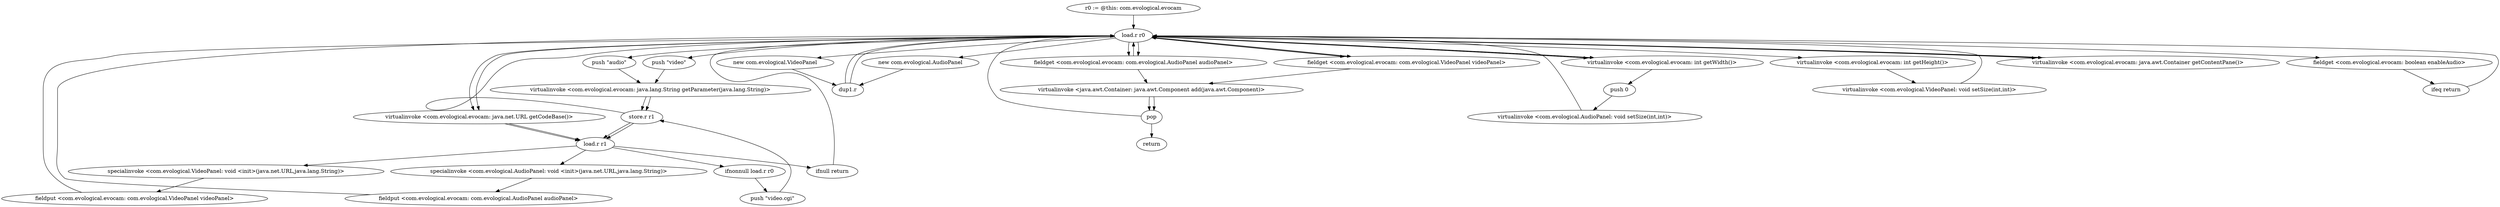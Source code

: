 digraph "" {
    "r0 := @this: com.evological.evocam"
    "load.r r0"
    "r0 := @this: com.evological.evocam"->"load.r r0";
    "push \"video\""
    "load.r r0"->"push \"video\"";
    "virtualinvoke <com.evological.evocam: java.lang.String getParameter(java.lang.String)>"
    "push \"video\""->"virtualinvoke <com.evological.evocam: java.lang.String getParameter(java.lang.String)>";
    "store.r r1"
    "virtualinvoke <com.evological.evocam: java.lang.String getParameter(java.lang.String)>"->"store.r r1";
    "load.r r1"
    "store.r r1"->"load.r r1";
    "ifnonnull load.r r0"
    "load.r r1"->"ifnonnull load.r r0";
    "push \"video.cgi\""
    "ifnonnull load.r r0"->"push \"video.cgi\"";
    "push \"video.cgi\""->"store.r r1";
    "store.r r1"->"load.r r0";
    "new com.evological.VideoPanel"
    "load.r r0"->"new com.evological.VideoPanel";
    "dup1.r"
    "new com.evological.VideoPanel"->"dup1.r";
    "dup1.r"->"load.r r0";
    "virtualinvoke <com.evological.evocam: java.net.URL getCodeBase()>"
    "load.r r0"->"virtualinvoke <com.evological.evocam: java.net.URL getCodeBase()>";
    "virtualinvoke <com.evological.evocam: java.net.URL getCodeBase()>"->"load.r r1";
    "specialinvoke <com.evological.VideoPanel: void <init>(java.net.URL,java.lang.String)>"
    "load.r r1"->"specialinvoke <com.evological.VideoPanel: void <init>(java.net.URL,java.lang.String)>";
    "fieldput <com.evological.evocam: com.evological.VideoPanel videoPanel>"
    "specialinvoke <com.evological.VideoPanel: void <init>(java.net.URL,java.lang.String)>"->"fieldput <com.evological.evocam: com.evological.VideoPanel videoPanel>";
    "fieldput <com.evological.evocam: com.evological.VideoPanel videoPanel>"->"load.r r0";
    "fieldget <com.evological.evocam: com.evological.VideoPanel videoPanel>"
    "load.r r0"->"fieldget <com.evological.evocam: com.evological.VideoPanel videoPanel>";
    "fieldget <com.evological.evocam: com.evological.VideoPanel videoPanel>"->"load.r r0";
    "virtualinvoke <com.evological.evocam: int getWidth()>"
    "load.r r0"->"virtualinvoke <com.evological.evocam: int getWidth()>";
    "virtualinvoke <com.evological.evocam: int getWidth()>"->"load.r r0";
    "virtualinvoke <com.evological.evocam: int getHeight()>"
    "load.r r0"->"virtualinvoke <com.evological.evocam: int getHeight()>";
    "virtualinvoke <com.evological.VideoPanel: void setSize(int,int)>"
    "virtualinvoke <com.evological.evocam: int getHeight()>"->"virtualinvoke <com.evological.VideoPanel: void setSize(int,int)>";
    "virtualinvoke <com.evological.VideoPanel: void setSize(int,int)>"->"load.r r0";
    "virtualinvoke <com.evological.evocam: java.awt.Container getContentPane()>"
    "load.r r0"->"virtualinvoke <com.evological.evocam: java.awt.Container getContentPane()>";
    "virtualinvoke <com.evological.evocam: java.awt.Container getContentPane()>"->"load.r r0";
    "load.r r0"->"fieldget <com.evological.evocam: com.evological.VideoPanel videoPanel>";
    "virtualinvoke <java.awt.Container: java.awt.Component add(java.awt.Component)>"
    "fieldget <com.evological.evocam: com.evological.VideoPanel videoPanel>"->"virtualinvoke <java.awt.Container: java.awt.Component add(java.awt.Component)>";
    "pop"
    "virtualinvoke <java.awt.Container: java.awt.Component add(java.awt.Component)>"->"pop";
    "pop"->"load.r r0";
    "fieldget <com.evological.evocam: boolean enableAudio>"
    "load.r r0"->"fieldget <com.evological.evocam: boolean enableAudio>";
    "ifeq return"
    "fieldget <com.evological.evocam: boolean enableAudio>"->"ifeq return";
    "ifeq return"->"load.r r0";
    "push \"audio\""
    "load.r r0"->"push \"audio\"";
    "push \"audio\""->"virtualinvoke <com.evological.evocam: java.lang.String getParameter(java.lang.String)>";
    "virtualinvoke <com.evological.evocam: java.lang.String getParameter(java.lang.String)>"->"store.r r1";
    "store.r r1"->"load.r r1";
    "ifnull return"
    "load.r r1"->"ifnull return";
    "ifnull return"->"load.r r0";
    "new com.evological.AudioPanel"
    "load.r r0"->"new com.evological.AudioPanel";
    "new com.evological.AudioPanel"->"dup1.r";
    "dup1.r"->"load.r r0";
    "load.r r0"->"virtualinvoke <com.evological.evocam: java.net.URL getCodeBase()>";
    "virtualinvoke <com.evological.evocam: java.net.URL getCodeBase()>"->"load.r r1";
    "specialinvoke <com.evological.AudioPanel: void <init>(java.net.URL,java.lang.String)>"
    "load.r r1"->"specialinvoke <com.evological.AudioPanel: void <init>(java.net.URL,java.lang.String)>";
    "fieldput <com.evological.evocam: com.evological.AudioPanel audioPanel>"
    "specialinvoke <com.evological.AudioPanel: void <init>(java.net.URL,java.lang.String)>"->"fieldput <com.evological.evocam: com.evological.AudioPanel audioPanel>";
    "fieldput <com.evological.evocam: com.evological.AudioPanel audioPanel>"->"load.r r0";
    "fieldget <com.evological.evocam: com.evological.AudioPanel audioPanel>"
    "load.r r0"->"fieldget <com.evological.evocam: com.evological.AudioPanel audioPanel>";
    "fieldget <com.evological.evocam: com.evological.AudioPanel audioPanel>"->"load.r r0";
    "load.r r0"->"virtualinvoke <com.evological.evocam: int getWidth()>";
    "push 0"
    "virtualinvoke <com.evological.evocam: int getWidth()>"->"push 0";
    "virtualinvoke <com.evological.AudioPanel: void setSize(int,int)>"
    "push 0"->"virtualinvoke <com.evological.AudioPanel: void setSize(int,int)>";
    "virtualinvoke <com.evological.AudioPanel: void setSize(int,int)>"->"load.r r0";
    "load.r r0"->"virtualinvoke <com.evological.evocam: java.awt.Container getContentPane()>";
    "virtualinvoke <com.evological.evocam: java.awt.Container getContentPane()>"->"load.r r0";
    "load.r r0"->"fieldget <com.evological.evocam: com.evological.AudioPanel audioPanel>";
    "fieldget <com.evological.evocam: com.evological.AudioPanel audioPanel>"->"virtualinvoke <java.awt.Container: java.awt.Component add(java.awt.Component)>";
    "virtualinvoke <java.awt.Container: java.awt.Component add(java.awt.Component)>"->"pop";
    "return"
    "pop"->"return";
}
